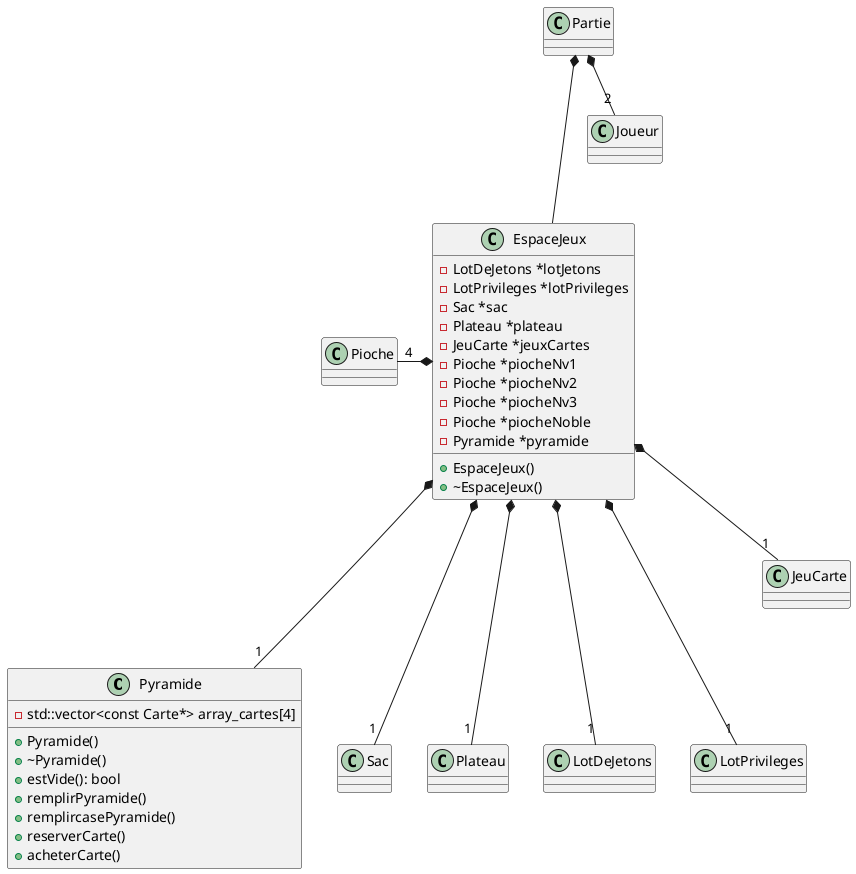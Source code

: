 @startuml

class Pyramide {
    - std::vector<const Carte*> array_cartes[4]

    + Pyramide()
    + ~Pyramide()
    + estVide(): bool
    + remplirPyramide()
    + remplircasePyramide()
    + reserverCarte()
    + acheterCarte()
}

class EspaceJeux {
    - LotDeJetons *lotJetons
    - LotPrivileges *lotPrivileges
    - Sac *sac
    - Plateau *plateau
    - JeuCarte *jeuxCartes
    - Pioche *piocheNv1
    - Pioche *piocheNv2
    - Pioche *piocheNv3
    - Pioche *piocheNoble
    - Pyramide *pyramide

    + EspaceJeux()
    + ~EspaceJeux()
}


Partie *--- EspaceJeux
Partie *--"2" Joueur

EspaceJeux *---"1" Sac
EspaceJeux *---"1" Pyramide
EspaceJeux *---"1" Plateau
EspaceJeux *---"1" LotDeJetons
EspaceJeux *---"1" LotPrivileges
EspaceJeux *--"1" JeuCarte
Pioche "4"-* EspaceJeux

@enduml